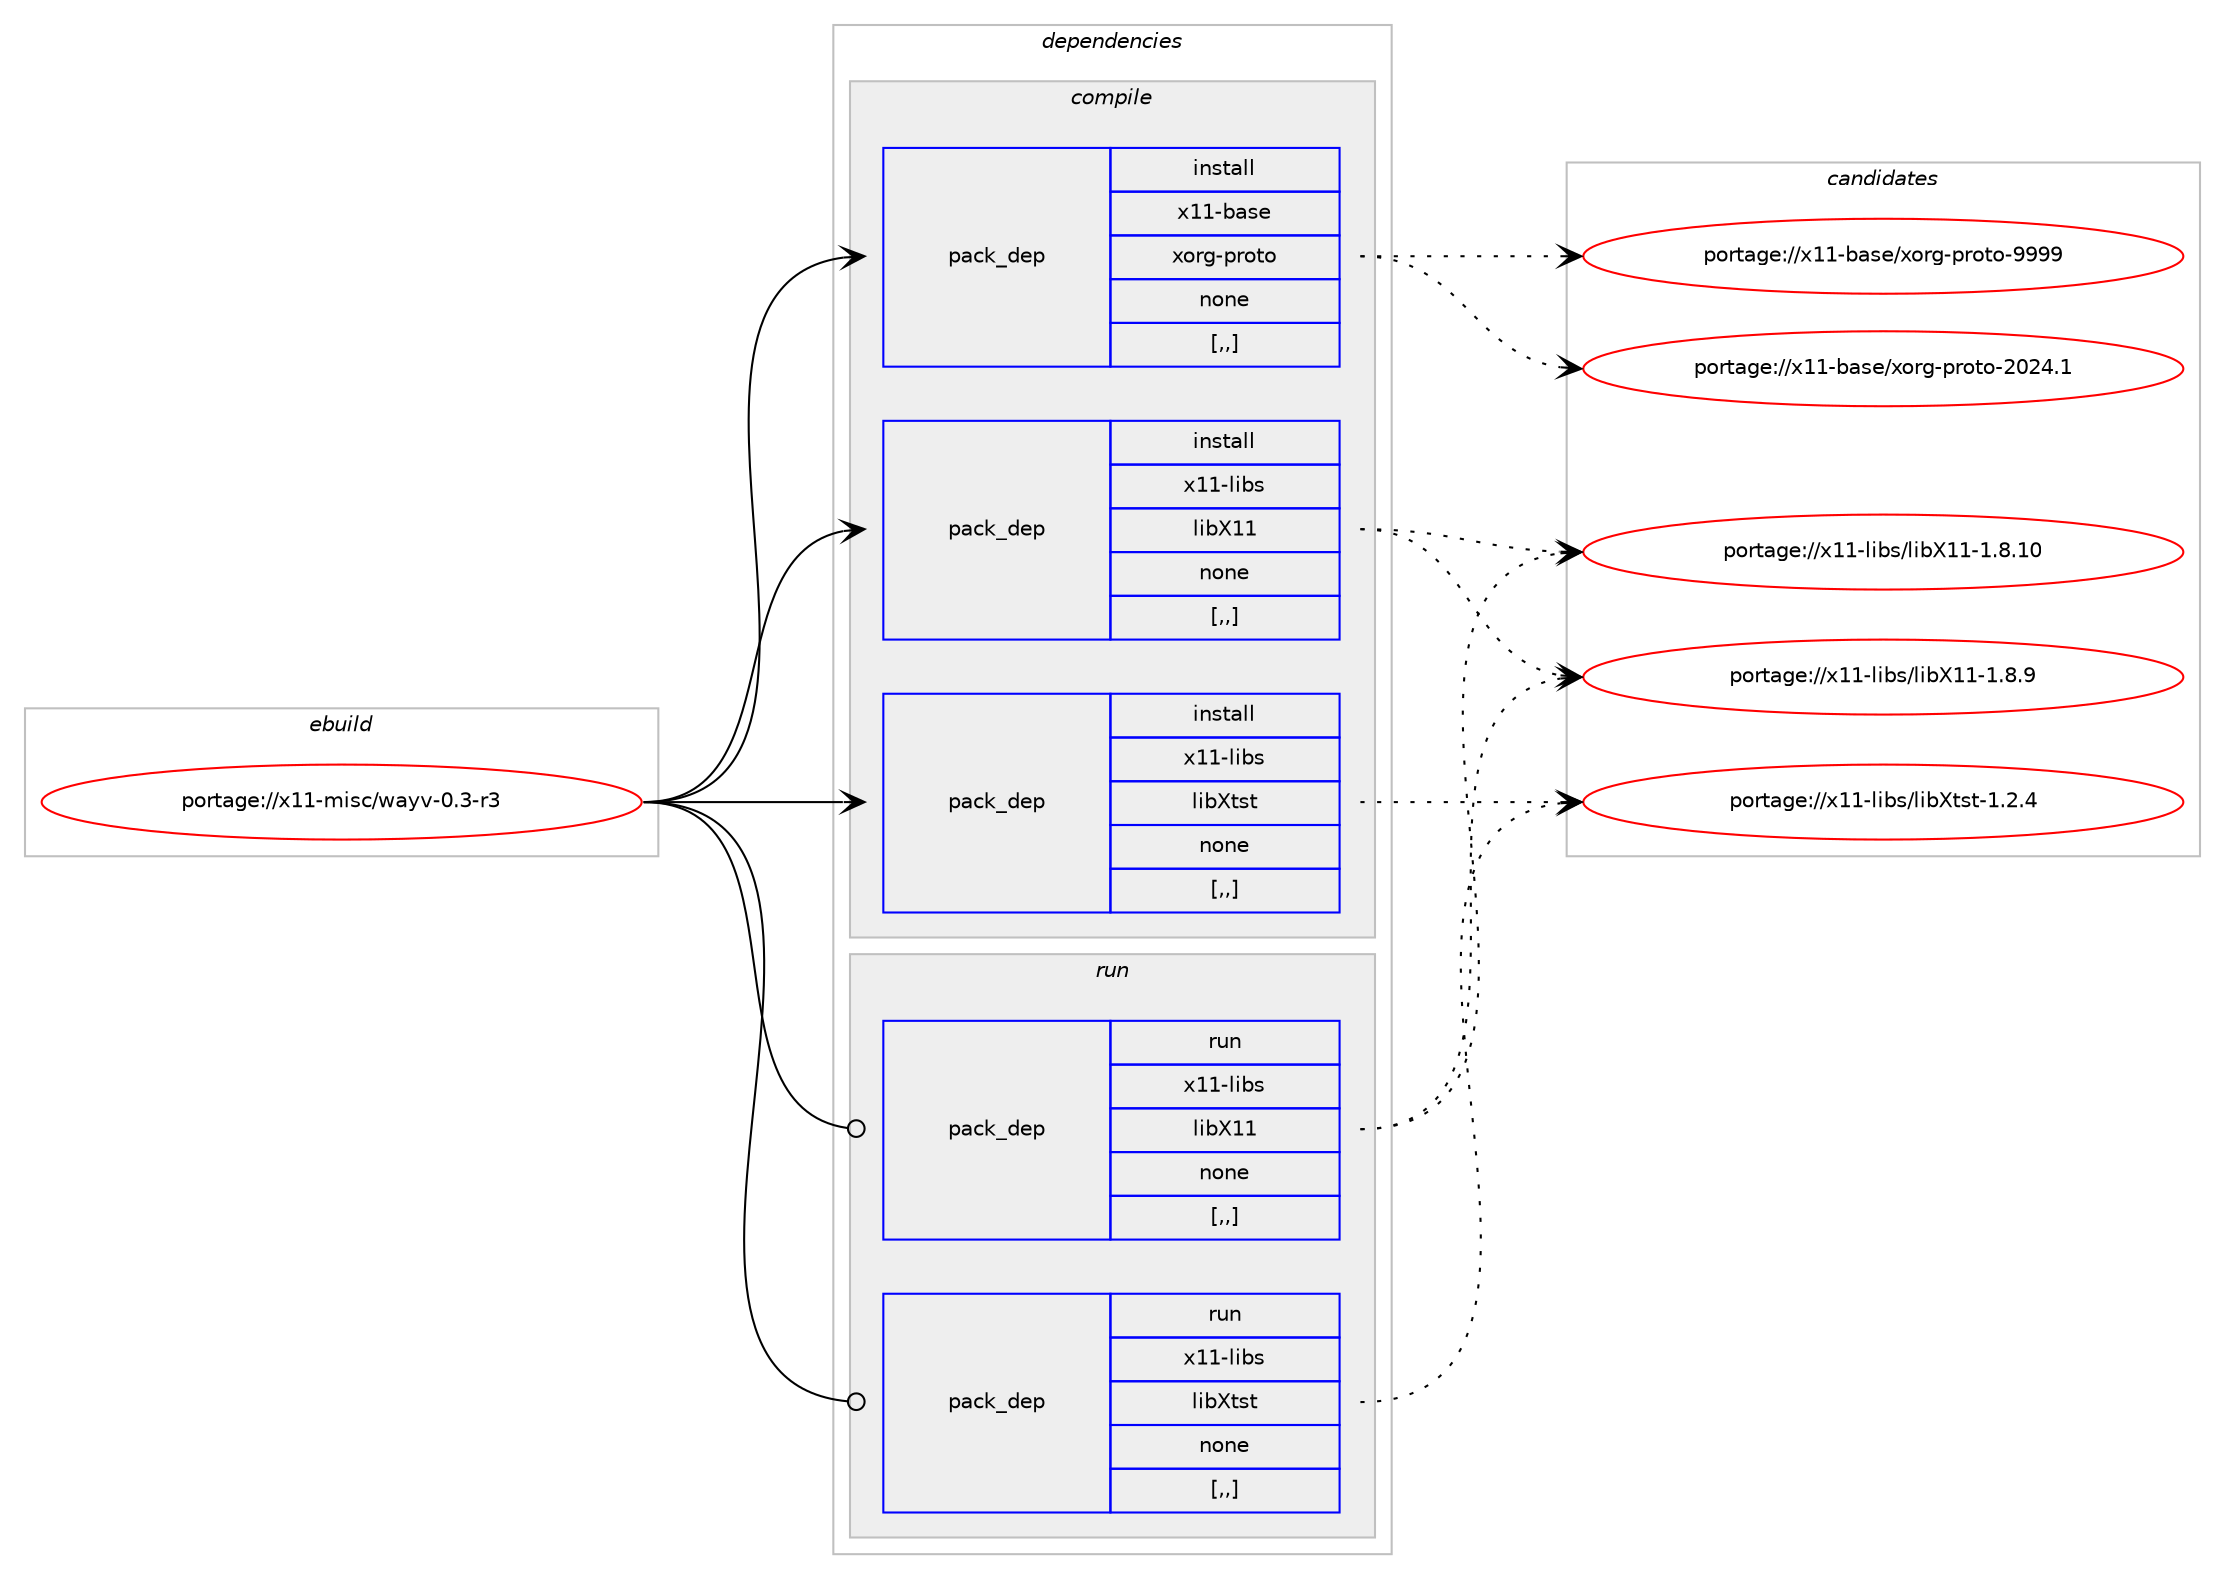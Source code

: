 digraph prolog {

# *************
# Graph options
# *************

newrank=true;
concentrate=true;
compound=true;
graph [rankdir=LR,fontname=Helvetica,fontsize=10,ranksep=1.5];#, ranksep=2.5, nodesep=0.2];
edge  [arrowhead=vee];
node  [fontname=Helvetica,fontsize=10];

# **********
# The ebuild
# **********

subgraph cluster_leftcol {
color=gray;
label=<<i>ebuild</i>>;
id [label="portage://x11-misc/wayv-0.3-r3", color=red, width=4, href="../x11-misc/wayv-0.3-r3.svg"];
}

# ****************
# The dependencies
# ****************

subgraph cluster_midcol {
color=gray;
label=<<i>dependencies</i>>;
subgraph cluster_compile {
fillcolor="#eeeeee";
style=filled;
label=<<i>compile</i>>;
subgraph pack337385 {
dependency463415 [label=<<TABLE BORDER="0" CELLBORDER="1" CELLSPACING="0" CELLPADDING="4" WIDTH="220"><TR><TD ROWSPAN="6" CELLPADDING="30">pack_dep</TD></TR><TR><TD WIDTH="110">install</TD></TR><TR><TD>x11-base</TD></TR><TR><TD>xorg-proto</TD></TR><TR><TD>none</TD></TR><TR><TD>[,,]</TD></TR></TABLE>>, shape=none, color=blue];
}
id:e -> dependency463415:w [weight=20,style="solid",arrowhead="vee"];
subgraph pack337386 {
dependency463416 [label=<<TABLE BORDER="0" CELLBORDER="1" CELLSPACING="0" CELLPADDING="4" WIDTH="220"><TR><TD ROWSPAN="6" CELLPADDING="30">pack_dep</TD></TR><TR><TD WIDTH="110">install</TD></TR><TR><TD>x11-libs</TD></TR><TR><TD>libX11</TD></TR><TR><TD>none</TD></TR><TR><TD>[,,]</TD></TR></TABLE>>, shape=none, color=blue];
}
id:e -> dependency463416:w [weight=20,style="solid",arrowhead="vee"];
subgraph pack337387 {
dependency463417 [label=<<TABLE BORDER="0" CELLBORDER="1" CELLSPACING="0" CELLPADDING="4" WIDTH="220"><TR><TD ROWSPAN="6" CELLPADDING="30">pack_dep</TD></TR><TR><TD WIDTH="110">install</TD></TR><TR><TD>x11-libs</TD></TR><TR><TD>libXtst</TD></TR><TR><TD>none</TD></TR><TR><TD>[,,]</TD></TR></TABLE>>, shape=none, color=blue];
}
id:e -> dependency463417:w [weight=20,style="solid",arrowhead="vee"];
}
subgraph cluster_compileandrun {
fillcolor="#eeeeee";
style=filled;
label=<<i>compile and run</i>>;
}
subgraph cluster_run {
fillcolor="#eeeeee";
style=filled;
label=<<i>run</i>>;
subgraph pack337388 {
dependency463418 [label=<<TABLE BORDER="0" CELLBORDER="1" CELLSPACING="0" CELLPADDING="4" WIDTH="220"><TR><TD ROWSPAN="6" CELLPADDING="30">pack_dep</TD></TR><TR><TD WIDTH="110">run</TD></TR><TR><TD>x11-libs</TD></TR><TR><TD>libX11</TD></TR><TR><TD>none</TD></TR><TR><TD>[,,]</TD></TR></TABLE>>, shape=none, color=blue];
}
id:e -> dependency463418:w [weight=20,style="solid",arrowhead="odot"];
subgraph pack337389 {
dependency463419 [label=<<TABLE BORDER="0" CELLBORDER="1" CELLSPACING="0" CELLPADDING="4" WIDTH="220"><TR><TD ROWSPAN="6" CELLPADDING="30">pack_dep</TD></TR><TR><TD WIDTH="110">run</TD></TR><TR><TD>x11-libs</TD></TR><TR><TD>libXtst</TD></TR><TR><TD>none</TD></TR><TR><TD>[,,]</TD></TR></TABLE>>, shape=none, color=blue];
}
id:e -> dependency463419:w [weight=20,style="solid",arrowhead="odot"];
}
}

# **************
# The candidates
# **************

subgraph cluster_choices {
rank=same;
color=gray;
label=<<i>candidates</i>>;

subgraph choice337385 {
color=black;
nodesep=1;
choice120494945989711510147120111114103451121141111161114557575757 [label="portage://x11-base/xorg-proto-9999", color=red, width=4,href="../x11-base/xorg-proto-9999.svg"];
choice1204949459897115101471201111141034511211411111611145504850524649 [label="portage://x11-base/xorg-proto-2024.1", color=red, width=4,href="../x11-base/xorg-proto-2024.1.svg"];
dependency463415:e -> choice120494945989711510147120111114103451121141111161114557575757:w [style=dotted,weight="100"];
dependency463415:e -> choice1204949459897115101471201111141034511211411111611145504850524649:w [style=dotted,weight="100"];
}
subgraph choice337386 {
color=black;
nodesep=1;
choice12049494510810598115471081059888494945494656464948 [label="portage://x11-libs/libX11-1.8.10", color=red, width=4,href="../x11-libs/libX11-1.8.10.svg"];
choice120494945108105981154710810598884949454946564657 [label="portage://x11-libs/libX11-1.8.9", color=red, width=4,href="../x11-libs/libX11-1.8.9.svg"];
dependency463416:e -> choice12049494510810598115471081059888494945494656464948:w [style=dotted,weight="100"];
dependency463416:e -> choice120494945108105981154710810598884949454946564657:w [style=dotted,weight="100"];
}
subgraph choice337387 {
color=black;
nodesep=1;
choice12049494510810598115471081059888116115116454946504652 [label="portage://x11-libs/libXtst-1.2.4", color=red, width=4,href="../x11-libs/libXtst-1.2.4.svg"];
dependency463417:e -> choice12049494510810598115471081059888116115116454946504652:w [style=dotted,weight="100"];
}
subgraph choice337388 {
color=black;
nodesep=1;
choice12049494510810598115471081059888494945494656464948 [label="portage://x11-libs/libX11-1.8.10", color=red, width=4,href="../x11-libs/libX11-1.8.10.svg"];
choice120494945108105981154710810598884949454946564657 [label="portage://x11-libs/libX11-1.8.9", color=red, width=4,href="../x11-libs/libX11-1.8.9.svg"];
dependency463418:e -> choice12049494510810598115471081059888494945494656464948:w [style=dotted,weight="100"];
dependency463418:e -> choice120494945108105981154710810598884949454946564657:w [style=dotted,weight="100"];
}
subgraph choice337389 {
color=black;
nodesep=1;
choice12049494510810598115471081059888116115116454946504652 [label="portage://x11-libs/libXtst-1.2.4", color=red, width=4,href="../x11-libs/libXtst-1.2.4.svg"];
dependency463419:e -> choice12049494510810598115471081059888116115116454946504652:w [style=dotted,weight="100"];
}
}

}
